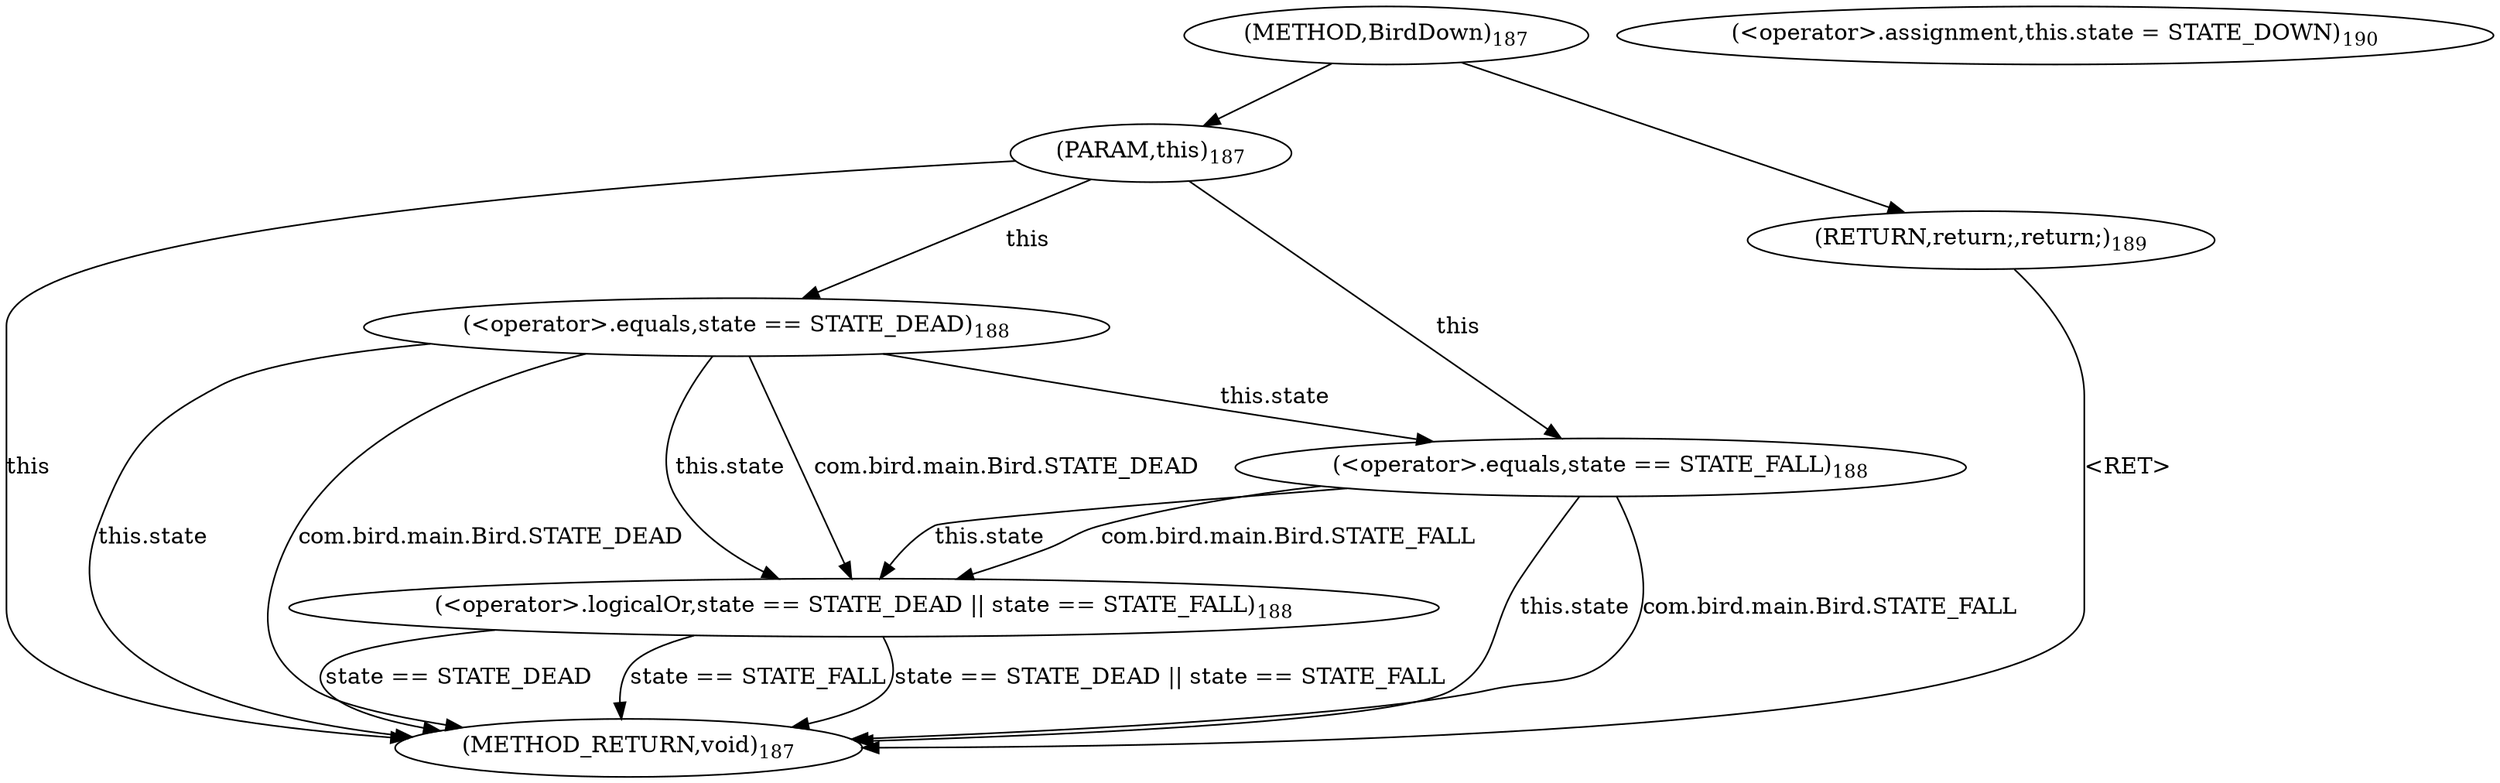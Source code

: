 digraph "BirdDown" {  
"843" [label = <(METHOD,BirdDown)<SUB>187</SUB>> ]
"872" [label = <(METHOD_RETURN,void)<SUB>187</SUB>> ]
"844" [label = <(PARAM,this)<SUB>187</SUB>> ]
"863" [label = <(&lt;operator&gt;.assignment,this.state = STATE_DOWN)<SUB>190</SUB>> ]
"847" [label = <(&lt;operator&gt;.logicalOr,state == STATE_DEAD || state == STATE_FALL)<SUB>188</SUB>> ]
"862" [label = <(RETURN,return;,return;)<SUB>189</SUB>> ]
"863" [label = <(&lt;operator&gt;.assignment,this.state = STATE_DOWN)<SUB>190</SUB>> ]
"863" [label = <(&lt;operator&gt;.assignment,this.state = STATE_DOWN)<SUB>190</SUB>> ]
"847" [label = <(&lt;operator&gt;.logicalOr,state == STATE_DEAD || state == STATE_FALL)<SUB>188</SUB>> ]
"847" [label = <(&lt;operator&gt;.logicalOr,state == STATE_DEAD || state == STATE_FALL)<SUB>188</SUB>> ]
"848" [label = <(&lt;operator&gt;.equals,state == STATE_DEAD)<SUB>188</SUB>> ]
"848" [label = <(&lt;operator&gt;.equals,state == STATE_DEAD)<SUB>188</SUB>> ]
"855" [label = <(&lt;operator&gt;.equals,state == STATE_FALL)<SUB>188</SUB>> ]
"855" [label = <(&lt;operator&gt;.equals,state == STATE_FALL)<SUB>188</SUB>> ]
  "862" -> "872"  [ label = "&lt;RET&gt;"] 
  "844" -> "872"  [ label = "this"] 
  "848" -> "872"  [ label = "this.state"] 
  "848" -> "872"  [ label = "com.bird.main.Bird.STATE_DEAD"] 
  "847" -> "872"  [ label = "state == STATE_DEAD"] 
  "855" -> "872"  [ label = "this.state"] 
  "855" -> "872"  [ label = "com.bird.main.Bird.STATE_FALL"] 
  "847" -> "872"  [ label = "state == STATE_FALL"] 
  "847" -> "872"  [ label = "state == STATE_DEAD || state == STATE_FALL"] 
  "843" -> "844" 
  "843" -> "862" 
  "848" -> "847"  [ label = "this.state"] 
  "848" -> "847"  [ label = "com.bird.main.Bird.STATE_DEAD"] 
  "855" -> "847"  [ label = "this.state"] 
  "855" -> "847"  [ label = "com.bird.main.Bird.STATE_FALL"] 
  "844" -> "848"  [ label = "this"] 
  "844" -> "855"  [ label = "this"] 
  "848" -> "855"  [ label = "this.state"] 
}
